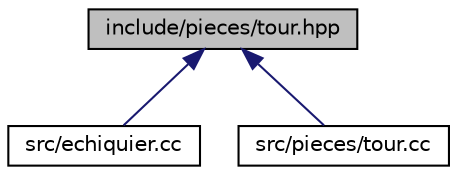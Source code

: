 digraph "include/pieces/tour.hpp"
{
 // LATEX_PDF_SIZE
  edge [fontname="Helvetica",fontsize="10",labelfontname="Helvetica",labelfontsize="10"];
  node [fontname="Helvetica",fontsize="10",shape=record];
  Node1 [label="include/pieces/tour.hpp",height=0.2,width=0.4,color="black", fillcolor="grey75", style="filled", fontcolor="black",tooltip=" "];
  Node1 -> Node2 [dir="back",color="midnightblue",fontsize="10",style="solid",fontname="Helvetica"];
  Node2 [label="src/echiquier.cc",height=0.2,width=0.4,color="black", fillcolor="white", style="filled",URL="$echiquier_8cc.html",tooltip=" "];
  Node1 -> Node3 [dir="back",color="midnightblue",fontsize="10",style="solid",fontname="Helvetica"];
  Node3 [label="src/pieces/tour.cc",height=0.2,width=0.4,color="black", fillcolor="white", style="filled",URL="$tour_8cc.html",tooltip=" "];
}
